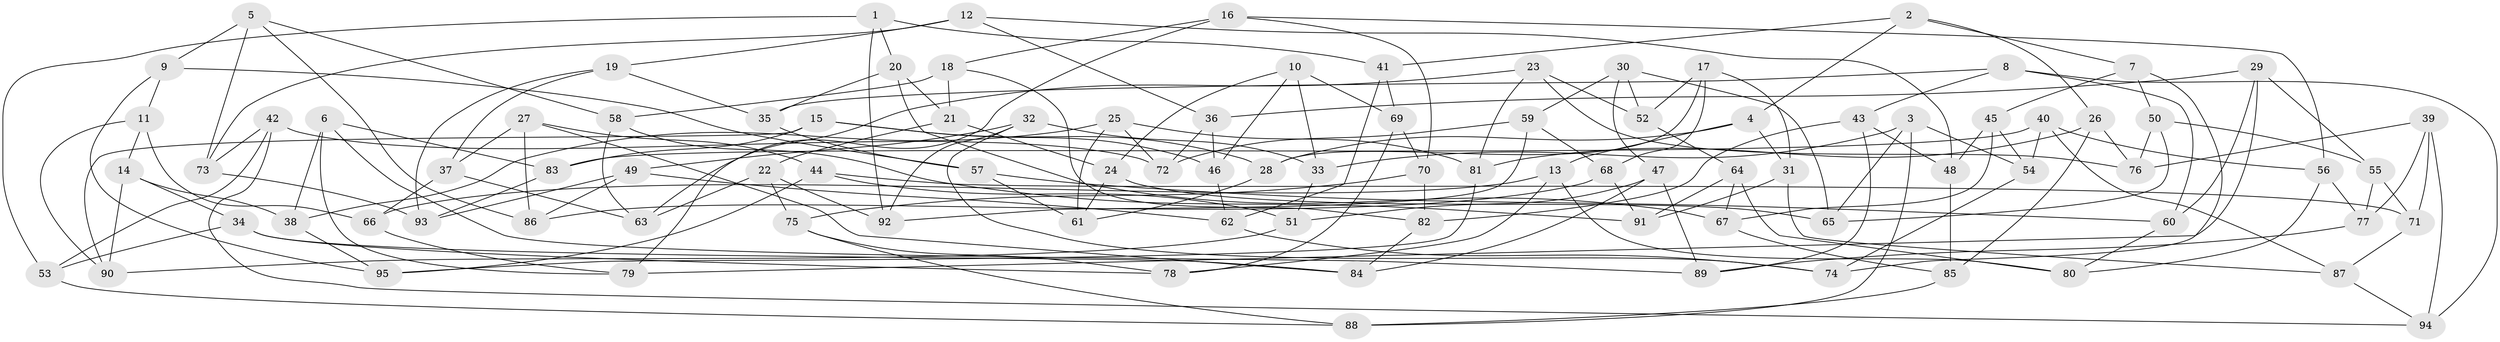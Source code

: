 // coarse degree distribution, {11: 0.034482758620689655, 6: 0.13793103448275862, 10: 0.13793103448275862, 5: 0.13793103448275862, 7: 0.13793103448275862, 9: 0.13793103448275862, 8: 0.13793103448275862, 4: 0.10344827586206896, 3: 0.034482758620689655}
// Generated by graph-tools (version 1.1) at 2025/53/03/04/25 22:53:45]
// undirected, 95 vertices, 190 edges
graph export_dot {
  node [color=gray90,style=filled];
  1;
  2;
  3;
  4;
  5;
  6;
  7;
  8;
  9;
  10;
  11;
  12;
  13;
  14;
  15;
  16;
  17;
  18;
  19;
  20;
  21;
  22;
  23;
  24;
  25;
  26;
  27;
  28;
  29;
  30;
  31;
  32;
  33;
  34;
  35;
  36;
  37;
  38;
  39;
  40;
  41;
  42;
  43;
  44;
  45;
  46;
  47;
  48;
  49;
  50;
  51;
  52;
  53;
  54;
  55;
  56;
  57;
  58;
  59;
  60;
  61;
  62;
  63;
  64;
  65;
  66;
  67;
  68;
  69;
  70;
  71;
  72;
  73;
  74;
  75;
  76;
  77;
  78;
  79;
  80;
  81;
  82;
  83;
  84;
  85;
  86;
  87;
  88;
  89;
  90;
  91;
  92;
  93;
  94;
  95;
  1 -- 92;
  1 -- 53;
  1 -- 41;
  1 -- 20;
  2 -- 26;
  2 -- 41;
  2 -- 7;
  2 -- 4;
  3 -- 33;
  3 -- 88;
  3 -- 54;
  3 -- 65;
  4 -- 13;
  4 -- 28;
  4 -- 31;
  5 -- 86;
  5 -- 73;
  5 -- 9;
  5 -- 58;
  6 -- 83;
  6 -- 79;
  6 -- 38;
  6 -- 89;
  7 -- 45;
  7 -- 50;
  7 -- 74;
  8 -- 35;
  8 -- 60;
  8 -- 94;
  8 -- 43;
  9 -- 95;
  9 -- 11;
  9 -- 57;
  10 -- 46;
  10 -- 24;
  10 -- 33;
  10 -- 69;
  11 -- 14;
  11 -- 66;
  11 -- 90;
  12 -- 73;
  12 -- 48;
  12 -- 19;
  12 -- 36;
  13 -- 80;
  13 -- 78;
  13 -- 66;
  14 -- 90;
  14 -- 38;
  14 -- 34;
  15 -- 46;
  15 -- 83;
  15 -- 90;
  15 -- 28;
  16 -- 56;
  16 -- 18;
  16 -- 79;
  16 -- 70;
  17 -- 52;
  17 -- 68;
  17 -- 31;
  17 -- 28;
  18 -- 58;
  18 -- 21;
  18 -- 82;
  19 -- 93;
  19 -- 35;
  19 -- 37;
  20 -- 21;
  20 -- 67;
  20 -- 35;
  21 -- 24;
  21 -- 22;
  22 -- 75;
  22 -- 63;
  22 -- 92;
  23 -- 76;
  23 -- 63;
  23 -- 52;
  23 -- 81;
  24 -- 65;
  24 -- 61;
  25 -- 61;
  25 -- 81;
  25 -- 72;
  25 -- 38;
  26 -- 85;
  26 -- 76;
  26 -- 81;
  27 -- 86;
  27 -- 37;
  27 -- 84;
  27 -- 44;
  28 -- 61;
  29 -- 79;
  29 -- 55;
  29 -- 36;
  29 -- 60;
  30 -- 52;
  30 -- 47;
  30 -- 65;
  30 -- 59;
  31 -- 91;
  31 -- 87;
  32 -- 33;
  32 -- 74;
  32 -- 92;
  32 -- 49;
  33 -- 51;
  34 -- 53;
  34 -- 84;
  34 -- 78;
  35 -- 57;
  36 -- 72;
  36 -- 46;
  37 -- 63;
  37 -- 66;
  38 -- 95;
  39 -- 77;
  39 -- 71;
  39 -- 94;
  39 -- 76;
  40 -- 56;
  40 -- 54;
  40 -- 83;
  40 -- 87;
  41 -- 62;
  41 -- 69;
  42 -- 94;
  42 -- 53;
  42 -- 73;
  42 -- 72;
  43 -- 82;
  43 -- 89;
  43 -- 48;
  44 -- 51;
  44 -- 95;
  44 -- 71;
  45 -- 54;
  45 -- 67;
  45 -- 48;
  46 -- 62;
  47 -- 84;
  47 -- 51;
  47 -- 89;
  48 -- 85;
  49 -- 86;
  49 -- 62;
  49 -- 93;
  50 -- 76;
  50 -- 65;
  50 -- 55;
  51 -- 90;
  52 -- 64;
  53 -- 88;
  54 -- 74;
  55 -- 71;
  55 -- 77;
  56 -- 77;
  56 -- 80;
  57 -- 61;
  57 -- 60;
  58 -- 63;
  58 -- 91;
  59 -- 68;
  59 -- 92;
  59 -- 72;
  60 -- 80;
  62 -- 74;
  64 -- 80;
  64 -- 91;
  64 -- 67;
  66 -- 79;
  67 -- 85;
  68 -- 86;
  68 -- 91;
  69 -- 70;
  69 -- 78;
  70 -- 75;
  70 -- 82;
  71 -- 87;
  73 -- 93;
  75 -- 78;
  75 -- 88;
  77 -- 89;
  81 -- 95;
  82 -- 84;
  83 -- 93;
  85 -- 88;
  87 -- 94;
}

